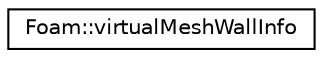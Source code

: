 digraph "Graphical Class Hierarchy"
{
 // LATEX_PDF_SIZE
  edge [fontname="Helvetica",fontsize="10",labelfontname="Helvetica",labelfontsize="10"];
  node [fontname="Helvetica",fontsize="10",shape=record];
  rankdir="LR";
  Node0 [label="Foam::virtualMeshWallInfo",height=0.2,width=0.4,color="black", fillcolor="white", style="filled",URL="$structFoam_1_1virtualMeshWallInfo.html",tooltip=" "];
}
